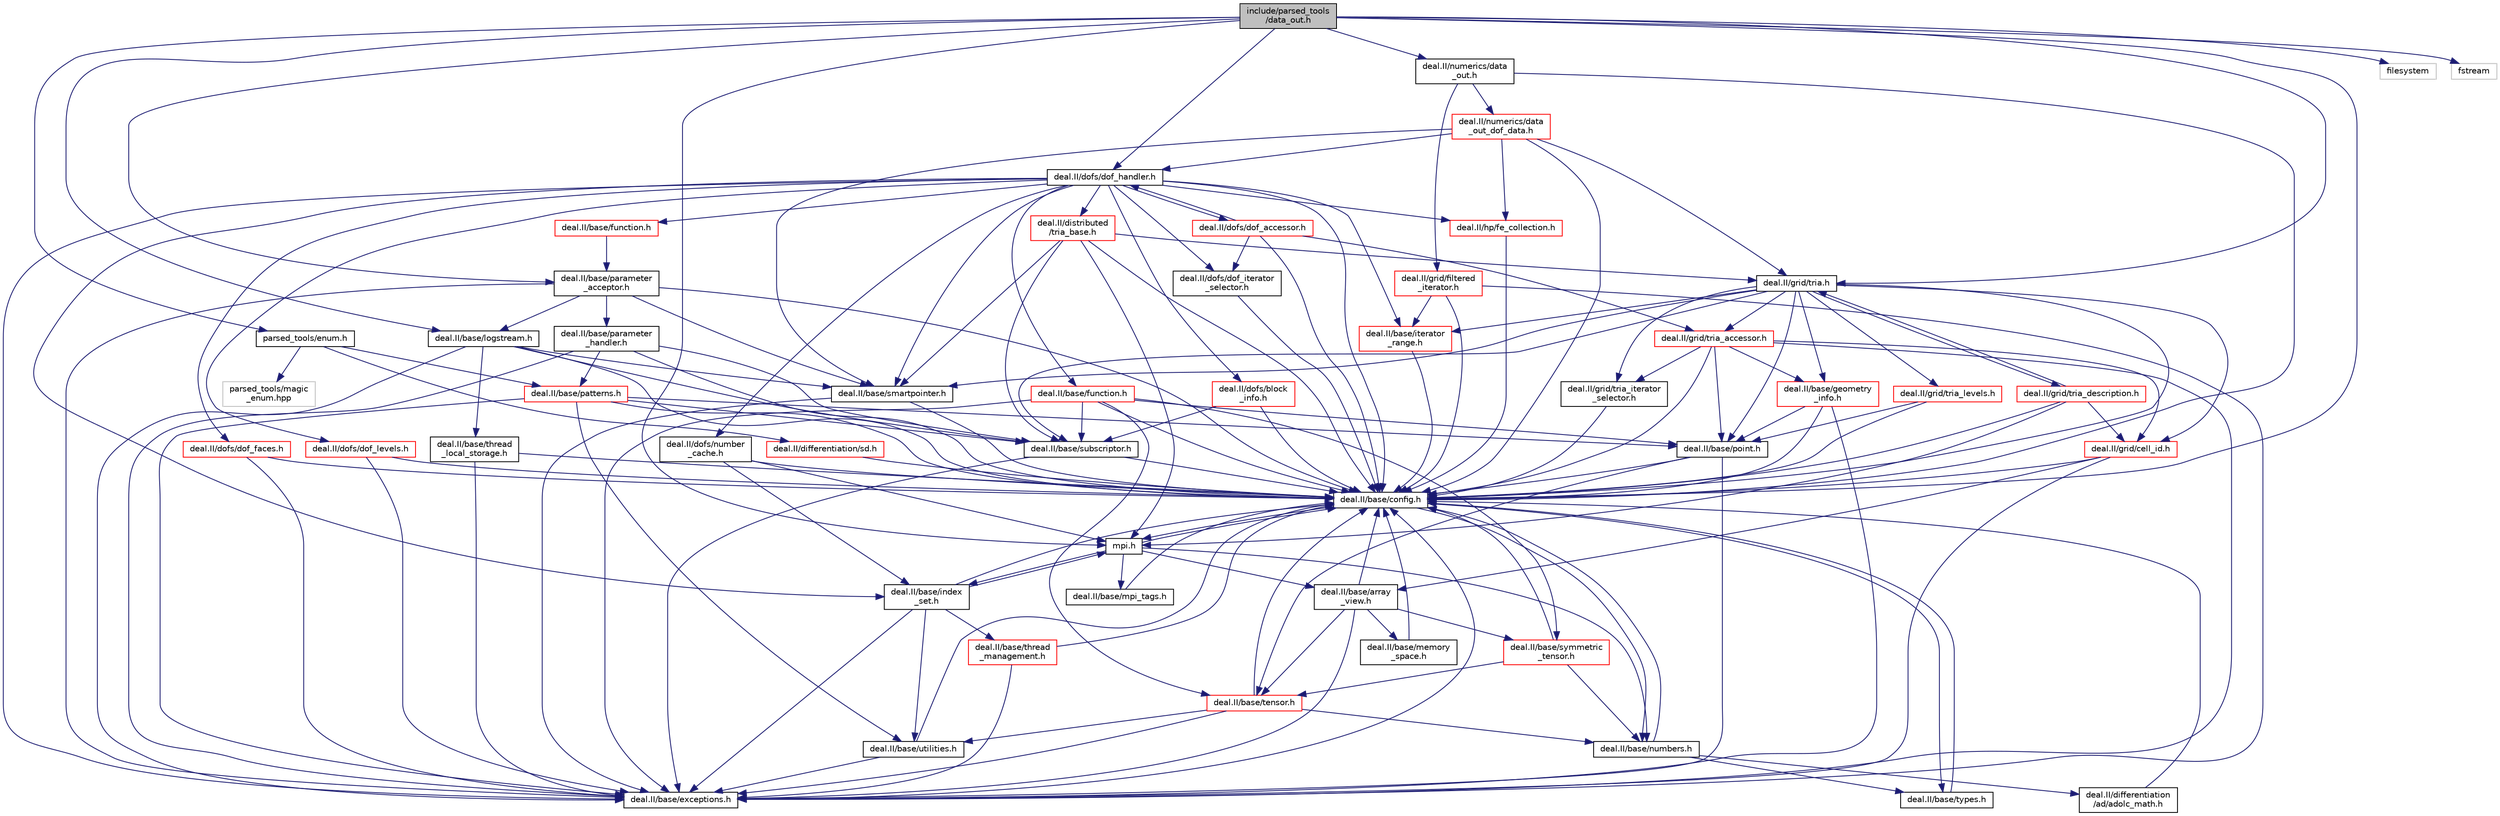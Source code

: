 digraph "include/parsed_tools/data_out.h"
{
 // LATEX_PDF_SIZE
  bgcolor="transparent";
  edge [fontname="Helvetica",fontsize="10",labelfontname="Helvetica",labelfontsize="10"];
  node [fontname="Helvetica",fontsize="10",shape=record];
  Node1 [label="include/parsed_tools\l/data_out.h",height=0.2,width=0.4,color="black", fillcolor="grey75", style="filled", fontcolor="black",tooltip=" "];
  Node1 -> Node2 [color="midnightblue",fontsize="10",style="solid",fontname="Helvetica"];
  Node2 [label="deal.II/base/config.h",height=0.2,width=0.4,color="black",URL="/__w/fsi-suite/fsi-suite/deal.tag$config_8h.html",tooltip=" "];
  Node2 -> Node3 [color="midnightblue",fontsize="10",style="solid",fontname="Helvetica"];
  Node3 [label="mpi.h",height=0.2,width=0.4,color="black",URL="/__w/fsi-suite/fsi-suite/deal.tag$mpi_8h.html",tooltip=" "];
  Node3 -> Node2 [color="midnightblue",fontsize="10",style="solid",fontname="Helvetica"];
  Node3 -> Node4 [color="midnightblue",fontsize="10",style="solid",fontname="Helvetica"];
  Node4 [label="deal.II/base/array\l_view.h",height=0.2,width=0.4,color="black",URL="/__w/fsi-suite/fsi-suite/deal.tag$array__view_8h.html",tooltip=" "];
  Node4 -> Node2 [color="midnightblue",fontsize="10",style="solid",fontname="Helvetica"];
  Node4 -> Node5 [color="midnightblue",fontsize="10",style="solid",fontname="Helvetica"];
  Node5 [label="deal.II/base/exceptions.h",height=0.2,width=0.4,color="black",URL="/__w/fsi-suite/fsi-suite/deal.tag$include_2deal_8II_2base_2exceptions_8h.html",tooltip=" "];
  Node5 -> Node2 [color="midnightblue",fontsize="10",style="solid",fontname="Helvetica"];
  Node4 -> Node6 [color="midnightblue",fontsize="10",style="solid",fontname="Helvetica"];
  Node6 [label="deal.II/base/memory\l_space.h",height=0.2,width=0.4,color="black",URL="/__w/fsi-suite/fsi-suite/deal.tag$memory__space_8h.html",tooltip=" "];
  Node6 -> Node2 [color="midnightblue",fontsize="10",style="solid",fontname="Helvetica"];
  Node4 -> Node7 [color="midnightblue",fontsize="10",style="solid",fontname="Helvetica"];
  Node7 [label="deal.II/base/symmetric\l_tensor.h",height=0.2,width=0.4,color="red",URL="/__w/fsi-suite/fsi-suite/deal.tag$symmetric__tensor_8h.html",tooltip=" "];
  Node7 -> Node2 [color="midnightblue",fontsize="10",style="solid",fontname="Helvetica"];
  Node7 -> Node8 [color="midnightblue",fontsize="10",style="solid",fontname="Helvetica"];
  Node8 [label="deal.II/base/numbers.h",height=0.2,width=0.4,color="black",URL="/__w/fsi-suite/fsi-suite/deal.tag$numbers_8h.html",tooltip=" "];
  Node8 -> Node2 [color="midnightblue",fontsize="10",style="solid",fontname="Helvetica"];
  Node8 -> Node9 [color="midnightblue",fontsize="10",style="solid",fontname="Helvetica"];
  Node9 [label="deal.II/base/types.h",height=0.2,width=0.4,color="black",URL="/__w/fsi-suite/fsi-suite/deal.tag$types_8h.html",tooltip=" "];
  Node9 -> Node2 [color="midnightblue",fontsize="10",style="solid",fontname="Helvetica"];
  Node8 -> Node10 [color="midnightblue",fontsize="10",style="solid",fontname="Helvetica"];
  Node10 [label="deal.II/differentiation\l/ad/adolc_math.h",height=0.2,width=0.4,color="black",URL="/__w/fsi-suite/fsi-suite/deal.tag$adolc__math_8h.html",tooltip=" "];
  Node10 -> Node2 [color="midnightblue",fontsize="10",style="solid",fontname="Helvetica"];
  Node7 -> Node14 [color="midnightblue",fontsize="10",style="solid",fontname="Helvetica"];
  Node14 [label="deal.II/base/tensor.h",height=0.2,width=0.4,color="red",URL="/__w/fsi-suite/fsi-suite/deal.tag$tensor_8h.html",tooltip=" "];
  Node14 -> Node2 [color="midnightblue",fontsize="10",style="solid",fontname="Helvetica"];
  Node14 -> Node5 [color="midnightblue",fontsize="10",style="solid",fontname="Helvetica"];
  Node14 -> Node8 [color="midnightblue",fontsize="10",style="solid",fontname="Helvetica"];
  Node14 -> Node16 [color="midnightblue",fontsize="10",style="solid",fontname="Helvetica"];
  Node16 [label="deal.II/base/utilities.h",height=0.2,width=0.4,color="black",URL="/__w/fsi-suite/fsi-suite/deal.tag$include_2deal_8II_2base_2utilities_8h.html",tooltip=" "];
  Node16 -> Node2 [color="midnightblue",fontsize="10",style="solid",fontname="Helvetica"];
  Node16 -> Node5 [color="midnightblue",fontsize="10",style="solid",fontname="Helvetica"];
  Node4 -> Node14 [color="midnightblue",fontsize="10",style="solid",fontname="Helvetica"];
  Node3 -> Node17 [color="midnightblue",fontsize="10",style="solid",fontname="Helvetica"];
  Node17 [label="deal.II/base/index\l_set.h",height=0.2,width=0.4,color="black",URL="/__w/fsi-suite/fsi-suite/deal.tag$index__set_8h.html",tooltip=" "];
  Node17 -> Node2 [color="midnightblue",fontsize="10",style="solid",fontname="Helvetica"];
  Node17 -> Node5 [color="midnightblue",fontsize="10",style="solid",fontname="Helvetica"];
  Node17 -> Node18 [color="midnightblue",fontsize="10",style="solid",fontname="Helvetica"];
  Node18 [label="deal.II/base/thread\l_management.h",height=0.2,width=0.4,color="red",URL="/__w/fsi-suite/fsi-suite/deal.tag$thread__management_8h.html",tooltip=" "];
  Node18 -> Node2 [color="midnightblue",fontsize="10",style="solid",fontname="Helvetica"];
  Node18 -> Node5 [color="midnightblue",fontsize="10",style="solid",fontname="Helvetica"];
  Node17 -> Node16 [color="midnightblue",fontsize="10",style="solid",fontname="Helvetica"];
  Node17 -> Node3 [color="midnightblue",fontsize="10",style="solid",fontname="Helvetica"];
  Node3 -> Node21 [color="midnightblue",fontsize="10",style="solid",fontname="Helvetica"];
  Node21 [label="deal.II/base/mpi_tags.h",height=0.2,width=0.4,color="black",URL="/__w/fsi-suite/fsi-suite/deal.tag$mpi__tags_8h.html",tooltip=" "];
  Node21 -> Node2 [color="midnightblue",fontsize="10",style="solid",fontname="Helvetica"];
  Node3 -> Node8 [color="midnightblue",fontsize="10",style="solid",fontname="Helvetica"];
  Node2 -> Node8 [color="midnightblue",fontsize="10",style="solid",fontname="Helvetica"];
  Node2 -> Node9 [color="midnightblue",fontsize="10",style="solid",fontname="Helvetica"];
  Node1 -> Node22 [color="midnightblue",fontsize="10",style="solid",fontname="Helvetica"];
  Node22 [label="deal.II/base/logstream.h",height=0.2,width=0.4,color="black",URL="/__w/fsi-suite/fsi-suite/deal.tag$logstream_8h.html",tooltip=" "];
  Node22 -> Node2 [color="midnightblue",fontsize="10",style="solid",fontname="Helvetica"];
  Node22 -> Node5 [color="midnightblue",fontsize="10",style="solid",fontname="Helvetica"];
  Node22 -> Node23 [color="midnightblue",fontsize="10",style="solid",fontname="Helvetica"];
  Node23 [label="deal.II/base/smartpointer.h",height=0.2,width=0.4,color="black",URL="/__w/fsi-suite/fsi-suite/deal.tag$smartpointer_8h.html",tooltip=" "];
  Node23 -> Node2 [color="midnightblue",fontsize="10",style="solid",fontname="Helvetica"];
  Node23 -> Node5 [color="midnightblue",fontsize="10",style="solid",fontname="Helvetica"];
  Node22 -> Node24 [color="midnightblue",fontsize="10",style="solid",fontname="Helvetica"];
  Node24 [label="deal.II/base/subscriptor.h",height=0.2,width=0.4,color="black",URL="/__w/fsi-suite/fsi-suite/deal.tag$subscriptor_8h.html",tooltip=" "];
  Node24 -> Node2 [color="midnightblue",fontsize="10",style="solid",fontname="Helvetica"];
  Node24 -> Node5 [color="midnightblue",fontsize="10",style="solid",fontname="Helvetica"];
  Node22 -> Node25 [color="midnightblue",fontsize="10",style="solid",fontname="Helvetica"];
  Node25 [label="deal.II/base/thread\l_local_storage.h",height=0.2,width=0.4,color="black",URL="/__w/fsi-suite/fsi-suite/deal.tag$thread__local__storage_8h.html",tooltip=" "];
  Node25 -> Node2 [color="midnightblue",fontsize="10",style="solid",fontname="Helvetica"];
  Node25 -> Node5 [color="midnightblue",fontsize="10",style="solid",fontname="Helvetica"];
  Node1 -> Node3 [color="midnightblue",fontsize="10",style="solid",fontname="Helvetica"];
  Node1 -> Node26 [color="midnightblue",fontsize="10",style="solid",fontname="Helvetica"];
  Node26 [label="deal.II/base/parameter\l_acceptor.h",height=0.2,width=0.4,color="black",URL="/__w/fsi-suite/fsi-suite/deal.tag$parameter__acceptor_8h.html",tooltip=" "];
  Node26 -> Node2 [color="midnightblue",fontsize="10",style="solid",fontname="Helvetica"];
  Node26 -> Node5 [color="midnightblue",fontsize="10",style="solid",fontname="Helvetica"];
  Node26 -> Node22 [color="midnightblue",fontsize="10",style="solid",fontname="Helvetica"];
  Node26 -> Node27 [color="midnightblue",fontsize="10",style="solid",fontname="Helvetica"];
  Node27 [label="deal.II/base/parameter\l_handler.h",height=0.2,width=0.4,color="black",URL="/__w/fsi-suite/fsi-suite/deal.tag$parameter__handler_8h.html",tooltip=" "];
  Node27 -> Node2 [color="midnightblue",fontsize="10",style="solid",fontname="Helvetica"];
  Node27 -> Node5 [color="midnightblue",fontsize="10",style="solid",fontname="Helvetica"];
  Node27 -> Node28 [color="midnightblue",fontsize="10",style="solid",fontname="Helvetica"];
  Node28 [label="deal.II/base/patterns.h",height=0.2,width=0.4,color="red",URL="/__w/fsi-suite/fsi-suite/deal.tag$patterns_8h.html",tooltip=" "];
  Node28 -> Node2 [color="midnightblue",fontsize="10",style="solid",fontname="Helvetica"];
  Node28 -> Node5 [color="midnightblue",fontsize="10",style="solid",fontname="Helvetica"];
  Node28 -> Node29 [color="midnightblue",fontsize="10",style="solid",fontname="Helvetica"];
  Node29 [label="deal.II/base/point.h",height=0.2,width=0.4,color="black",URL="/__w/fsi-suite/fsi-suite/deal.tag$base_2point_8h.html",tooltip=" "];
  Node29 -> Node2 [color="midnightblue",fontsize="10",style="solid",fontname="Helvetica"];
  Node29 -> Node5 [color="midnightblue",fontsize="10",style="solid",fontname="Helvetica"];
  Node29 -> Node14 [color="midnightblue",fontsize="10",style="solid",fontname="Helvetica"];
  Node28 -> Node24 [color="midnightblue",fontsize="10",style="solid",fontname="Helvetica"];
  Node28 -> Node16 [color="midnightblue",fontsize="10",style="solid",fontname="Helvetica"];
  Node27 -> Node24 [color="midnightblue",fontsize="10",style="solid",fontname="Helvetica"];
  Node26 -> Node23 [color="midnightblue",fontsize="10",style="solid",fontname="Helvetica"];
  Node1 -> Node32 [color="midnightblue",fontsize="10",style="solid",fontname="Helvetica"];
  Node32 [label="deal.II/dofs/dof_handler.h",height=0.2,width=0.4,color="black",URL="/__w/fsi-suite/fsi-suite/deal.tag$dofs_2dof__handler_8h.html",tooltip=" "];
  Node32 -> Node2 [color="midnightblue",fontsize="10",style="solid",fontname="Helvetica"];
  Node32 -> Node5 [color="midnightblue",fontsize="10",style="solid",fontname="Helvetica"];
  Node32 -> Node33 [color="midnightblue",fontsize="10",style="solid",fontname="Helvetica"];
  Node33 [label="deal.II/base/function.h",height=0.2,width=0.4,color="red",URL="$function_8h.html",tooltip=" "];
  Node33 -> Node26 [color="midnightblue",fontsize="10",style="solid",fontname="Helvetica"];
  Node32 -> Node36 [color="midnightblue",fontsize="10",style="solid",fontname="Helvetica"];
  Node36 [label="deal.II/base/function.h",height=0.2,width=0.4,color="red",URL="/__w/fsi-suite/fsi-suite/deal.tag$function_8h.html",tooltip=" "];
  Node36 -> Node2 [color="midnightblue",fontsize="10",style="solid",fontname="Helvetica"];
  Node36 -> Node5 [color="midnightblue",fontsize="10",style="solid",fontname="Helvetica"];
  Node36 -> Node29 [color="midnightblue",fontsize="10",style="solid",fontname="Helvetica"];
  Node36 -> Node24 [color="midnightblue",fontsize="10",style="solid",fontname="Helvetica"];
  Node36 -> Node7 [color="midnightblue",fontsize="10",style="solid",fontname="Helvetica"];
  Node36 -> Node14 [color="midnightblue",fontsize="10",style="solid",fontname="Helvetica"];
  Node32 -> Node17 [color="midnightblue",fontsize="10",style="solid",fontname="Helvetica"];
  Node32 -> Node38 [color="midnightblue",fontsize="10",style="solid",fontname="Helvetica"];
  Node38 [label="deal.II/base/iterator\l_range.h",height=0.2,width=0.4,color="red",URL="/__w/fsi-suite/fsi-suite/deal.tag$iterator__range_8h.html",tooltip=" "];
  Node38 -> Node2 [color="midnightblue",fontsize="10",style="solid",fontname="Helvetica"];
  Node32 -> Node23 [color="midnightblue",fontsize="10",style="solid",fontname="Helvetica"];
  Node32 -> Node39 [color="midnightblue",fontsize="10",style="solid",fontname="Helvetica"];
  Node39 [label="deal.II/distributed\l/tria_base.h",height=0.2,width=0.4,color="red",URL="/__w/fsi-suite/fsi-suite/deal.tag$tria__base_8h.html",tooltip=" "];
  Node39 -> Node2 [color="midnightblue",fontsize="10",style="solid",fontname="Helvetica"];
  Node39 -> Node3 [color="midnightblue",fontsize="10",style="solid",fontname="Helvetica"];
  Node39 -> Node23 [color="midnightblue",fontsize="10",style="solid",fontname="Helvetica"];
  Node39 -> Node24 [color="midnightblue",fontsize="10",style="solid",fontname="Helvetica"];
  Node39 -> Node50 [color="midnightblue",fontsize="10",style="solid",fontname="Helvetica"];
  Node50 [label="deal.II/grid/tria.h",height=0.2,width=0.4,color="black",URL="/__w/fsi-suite/fsi-suite/deal.tag$grid_2tria_8h.html",tooltip=" "];
  Node50 -> Node2 [color="midnightblue",fontsize="10",style="solid",fontname="Helvetica"];
  Node50 -> Node51 [color="midnightblue",fontsize="10",style="solid",fontname="Helvetica"];
  Node51 [label="deal.II/base/geometry\l_info.h",height=0.2,width=0.4,color="red",URL="/__w/fsi-suite/fsi-suite/deal.tag$geometry__info_8h.html",tooltip=" "];
  Node51 -> Node2 [color="midnightblue",fontsize="10",style="solid",fontname="Helvetica"];
  Node51 -> Node5 [color="midnightblue",fontsize="10",style="solid",fontname="Helvetica"];
  Node51 -> Node29 [color="midnightblue",fontsize="10",style="solid",fontname="Helvetica"];
  Node50 -> Node38 [color="midnightblue",fontsize="10",style="solid",fontname="Helvetica"];
  Node50 -> Node29 [color="midnightblue",fontsize="10",style="solid",fontname="Helvetica"];
  Node50 -> Node23 [color="midnightblue",fontsize="10",style="solid",fontname="Helvetica"];
  Node50 -> Node24 [color="midnightblue",fontsize="10",style="solid",fontname="Helvetica"];
  Node50 -> Node54 [color="midnightblue",fontsize="10",style="solid",fontname="Helvetica"];
  Node54 [label="deal.II/grid/cell_id.h",height=0.2,width=0.4,color="red",URL="/__w/fsi-suite/fsi-suite/deal.tag$cell__id_8h.html",tooltip=" "];
  Node54 -> Node2 [color="midnightblue",fontsize="10",style="solid",fontname="Helvetica"];
  Node54 -> Node4 [color="midnightblue",fontsize="10",style="solid",fontname="Helvetica"];
  Node54 -> Node5 [color="midnightblue",fontsize="10",style="solid",fontname="Helvetica"];
  Node50 -> Node56 [color="midnightblue",fontsize="10",style="solid",fontname="Helvetica"];
  Node56 [label="deal.II/grid/tria_description.h",height=0.2,width=0.4,color="red",URL="/__w/fsi-suite/fsi-suite/deal.tag$tria__description_8h.html",tooltip=" "];
  Node56 -> Node2 [color="midnightblue",fontsize="10",style="solid",fontname="Helvetica"];
  Node56 -> Node3 [color="midnightblue",fontsize="10",style="solid",fontname="Helvetica"];
  Node56 -> Node54 [color="midnightblue",fontsize="10",style="solid",fontname="Helvetica"];
  Node56 -> Node50 [color="midnightblue",fontsize="10",style="solid",fontname="Helvetica"];
  Node50 -> Node62 [color="midnightblue",fontsize="10",style="solid",fontname="Helvetica"];
  Node62 [label="deal.II/grid/tria_iterator\l_selector.h",height=0.2,width=0.4,color="black",URL="/__w/fsi-suite/fsi-suite/deal.tag$tria__iterator__selector_8h.html",tooltip=" "];
  Node62 -> Node2 [color="midnightblue",fontsize="10",style="solid",fontname="Helvetica"];
  Node50 -> Node63 [color="midnightblue",fontsize="10",style="solid",fontname="Helvetica"];
  Node63 [label="deal.II/grid/tria_levels.h",height=0.2,width=0.4,color="red",URL="/__w/fsi-suite/fsi-suite/deal.tag$tria__levels_8h.html",tooltip=" "];
  Node63 -> Node2 [color="midnightblue",fontsize="10",style="solid",fontname="Helvetica"];
  Node63 -> Node29 [color="midnightblue",fontsize="10",style="solid",fontname="Helvetica"];
  Node50 -> Node65 [color="midnightblue",fontsize="10",style="solid",fontname="Helvetica"];
  Node65 [label="deal.II/grid/tria_accessor.h",height=0.2,width=0.4,color="red",URL="/__w/fsi-suite/fsi-suite/deal.tag$tria__accessor_8h.html",tooltip=" "];
  Node65 -> Node2 [color="midnightblue",fontsize="10",style="solid",fontname="Helvetica"];
  Node65 -> Node5 [color="midnightblue",fontsize="10",style="solid",fontname="Helvetica"];
  Node65 -> Node51 [color="midnightblue",fontsize="10",style="solid",fontname="Helvetica"];
  Node65 -> Node29 [color="midnightblue",fontsize="10",style="solid",fontname="Helvetica"];
  Node65 -> Node54 [color="midnightblue",fontsize="10",style="solid",fontname="Helvetica"];
  Node65 -> Node62 [color="midnightblue",fontsize="10",style="solid",fontname="Helvetica"];
  Node32 -> Node68 [color="midnightblue",fontsize="10",style="solid",fontname="Helvetica"];
  Node68 [label="deal.II/dofs/block\l_info.h",height=0.2,width=0.4,color="red",URL="/__w/fsi-suite/fsi-suite/deal.tag$block__info_8h.html",tooltip=" "];
  Node68 -> Node2 [color="midnightblue",fontsize="10",style="solid",fontname="Helvetica"];
  Node68 -> Node24 [color="midnightblue",fontsize="10",style="solid",fontname="Helvetica"];
  Node32 -> Node70 [color="midnightblue",fontsize="10",style="solid",fontname="Helvetica"];
  Node70 [label="deal.II/dofs/dof_accessor.h",height=0.2,width=0.4,color="red",URL="/__w/fsi-suite/fsi-suite/deal.tag$dof__accessor_8h.html",tooltip=" "];
  Node70 -> Node2 [color="midnightblue",fontsize="10",style="solid",fontname="Helvetica"];
  Node70 -> Node32 [color="midnightblue",fontsize="10",style="solid",fontname="Helvetica"];
  Node70 -> Node71 [color="midnightblue",fontsize="10",style="solid",fontname="Helvetica"];
  Node71 [label="deal.II/dofs/dof_iterator\l_selector.h",height=0.2,width=0.4,color="black",URL="/__w/fsi-suite/fsi-suite/deal.tag$dof__iterator__selector_8h.html",tooltip=" "];
  Node71 -> Node2 [color="midnightblue",fontsize="10",style="solid",fontname="Helvetica"];
  Node70 -> Node65 [color="midnightblue",fontsize="10",style="solid",fontname="Helvetica"];
  Node32 -> Node73 [color="midnightblue",fontsize="10",style="solid",fontname="Helvetica"];
  Node73 [label="deal.II/dofs/dof_faces.h",height=0.2,width=0.4,color="red",URL="/__w/fsi-suite/fsi-suite/deal.tag$dof__faces_8h.html",tooltip=" "];
  Node73 -> Node2 [color="midnightblue",fontsize="10",style="solid",fontname="Helvetica"];
  Node73 -> Node5 [color="midnightblue",fontsize="10",style="solid",fontname="Helvetica"];
  Node32 -> Node71 [color="midnightblue",fontsize="10",style="solid",fontname="Helvetica"];
  Node32 -> Node75 [color="midnightblue",fontsize="10",style="solid",fontname="Helvetica"];
  Node75 [label="deal.II/dofs/dof_levels.h",height=0.2,width=0.4,color="red",URL="/__w/fsi-suite/fsi-suite/deal.tag$dof__levels_8h.html",tooltip=" "];
  Node75 -> Node2 [color="midnightblue",fontsize="10",style="solid",fontname="Helvetica"];
  Node75 -> Node5 [color="midnightblue",fontsize="10",style="solid",fontname="Helvetica"];
  Node32 -> Node76 [color="midnightblue",fontsize="10",style="solid",fontname="Helvetica"];
  Node76 [label="deal.II/dofs/number\l_cache.h",height=0.2,width=0.4,color="black",URL="/__w/fsi-suite/fsi-suite/deal.tag$number__cache_8h.html",tooltip=" "];
  Node76 -> Node2 [color="midnightblue",fontsize="10",style="solid",fontname="Helvetica"];
  Node76 -> Node17 [color="midnightblue",fontsize="10",style="solid",fontname="Helvetica"];
  Node76 -> Node3 [color="midnightblue",fontsize="10",style="solid",fontname="Helvetica"];
  Node32 -> Node77 [color="midnightblue",fontsize="10",style="solid",fontname="Helvetica"];
  Node77 [label="deal.II/hp/fe_collection.h",height=0.2,width=0.4,color="red",URL="/__w/fsi-suite/fsi-suite/deal.tag$fe__collection_8h.html",tooltip=" "];
  Node77 -> Node2 [color="midnightblue",fontsize="10",style="solid",fontname="Helvetica"];
  Node1 -> Node50 [color="midnightblue",fontsize="10",style="solid",fontname="Helvetica"];
  Node1 -> Node94 [color="midnightblue",fontsize="10",style="solid",fontname="Helvetica"];
  Node94 [label="deal.II/numerics/data\l_out.h",height=0.2,width=0.4,color="black",URL="/__w/fsi-suite/fsi-suite/deal.tag$numerics_2data__out_8h.html",tooltip=" "];
  Node94 -> Node2 [color="midnightblue",fontsize="10",style="solid",fontname="Helvetica"];
  Node94 -> Node95 [color="midnightblue",fontsize="10",style="solid",fontname="Helvetica"];
  Node95 [label="deal.II/grid/filtered\l_iterator.h",height=0.2,width=0.4,color="red",URL="/__w/fsi-suite/fsi-suite/deal.tag$filtered__iterator_8h.html",tooltip=" "];
  Node95 -> Node2 [color="midnightblue",fontsize="10",style="solid",fontname="Helvetica"];
  Node95 -> Node5 [color="midnightblue",fontsize="10",style="solid",fontname="Helvetica"];
  Node95 -> Node38 [color="midnightblue",fontsize="10",style="solid",fontname="Helvetica"];
  Node94 -> Node96 [color="midnightblue",fontsize="10",style="solid",fontname="Helvetica"];
  Node96 [label="deal.II/numerics/data\l_out_dof_data.h",height=0.2,width=0.4,color="red",URL="/__w/fsi-suite/fsi-suite/deal.tag$data__out__dof__data_8h.html",tooltip=" "];
  Node96 -> Node2 [color="midnightblue",fontsize="10",style="solid",fontname="Helvetica"];
  Node96 -> Node23 [color="midnightblue",fontsize="10",style="solid",fontname="Helvetica"];
  Node96 -> Node32 [color="midnightblue",fontsize="10",style="solid",fontname="Helvetica"];
  Node96 -> Node50 [color="midnightblue",fontsize="10",style="solid",fontname="Helvetica"];
  Node96 -> Node77 [color="midnightblue",fontsize="10",style="solid",fontname="Helvetica"];
  Node1 -> Node113 [color="midnightblue",fontsize="10",style="solid",fontname="Helvetica"];
  Node113 [label="filesystem",height=0.2,width=0.4,color="grey75",tooltip=" "];
  Node1 -> Node114 [color="midnightblue",fontsize="10",style="solid",fontname="Helvetica"];
  Node114 [label="fstream",height=0.2,width=0.4,color="grey75",tooltip=" "];
  Node1 -> Node115 [color="midnightblue",fontsize="10",style="solid",fontname="Helvetica"];
  Node115 [label="parsed_tools/enum.h",height=0.2,width=0.4,color="black",URL="$enum_8h.html",tooltip=" "];
  Node115 -> Node28 [color="midnightblue",fontsize="10",style="solid",fontname="Helvetica"];
  Node115 -> Node116 [color="midnightblue",fontsize="10",style="solid",fontname="Helvetica"];
  Node116 [label="deal.II/differentiation/sd.h",height=0.2,width=0.4,color="red",URL="/__w/fsi-suite/fsi-suite/deal.tag$sd_8h.html",tooltip=" "];
  Node116 -> Node2 [color="midnightblue",fontsize="10",style="solid",fontname="Helvetica"];
  Node115 -> Node127 [color="midnightblue",fontsize="10",style="solid",fontname="Helvetica"];
  Node127 [label="parsed_tools/magic\l_enum.hpp",height=0.2,width=0.4,color="grey75",tooltip=" "];
}
